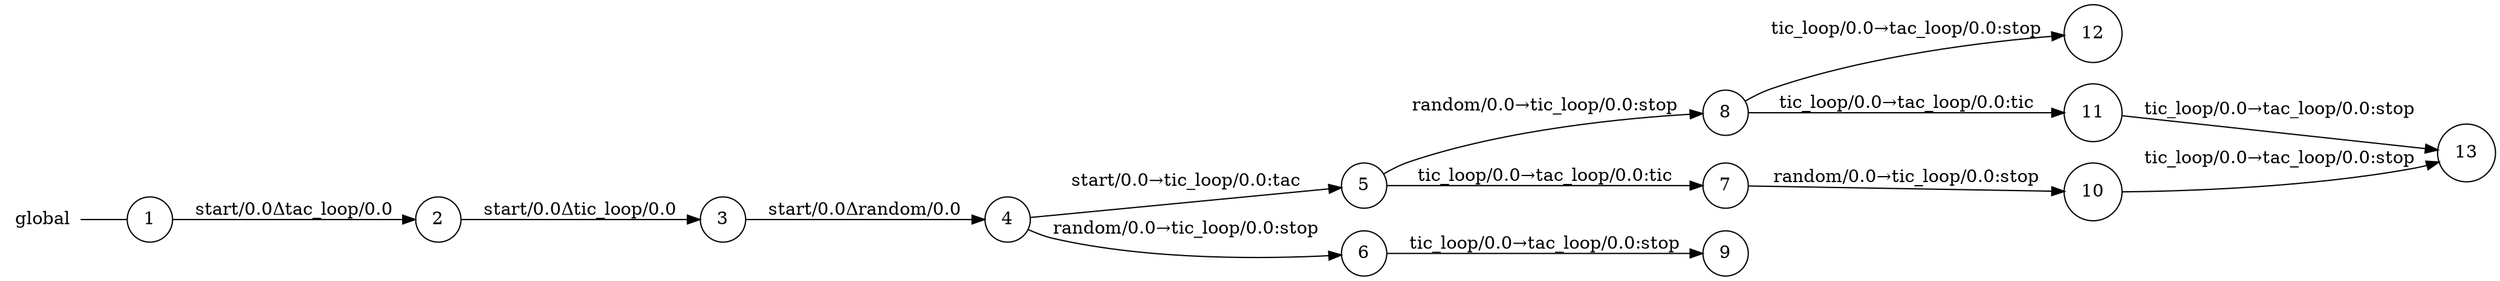 digraph global {
	rankdir="LR";
	n_0 [label="global", shape="plaintext"];
	n_1 [id="5", shape=circle, label="5"];
	n_2 [id="12", shape=circle, label="12"];
	n_3 [id="11", shape=circle, label="11"];
	n_4 [id="6", shape=circle, label="6"];
	n_5 [id="13", shape=circle, label="13"];
	n_6 [id="10", shape=circle, label="10"];
	n_7 [id="1", shape=circle, label="1"];
	n_0 -> n_7 [arrowhead=none];
	n_8 [id="9", shape=circle, label="9"];
	n_9 [id="2", shape=circle, label="2"];
	n_10 [id="8", shape=circle, label="8"];
	n_11 [id="4", shape=circle, label="4"];
	n_12 [id="7", shape=circle, label="7"];
	n_13 [id="3", shape=circle, label="3"];

	n_11 -> n_1 [id="[$e|3]", label="start/0.0→tic_loop/0.0:tac"];
	n_6 -> n_5 [id="[$e|11]", label="tic_loop/0.0→tac_loop/0.0:stop"];
	n_3 -> n_5 [id="[$e|12]", label="tic_loop/0.0→tac_loop/0.0:stop"];
	n_12 -> n_6 [id="[$e|8]", label="random/0.0→tic_loop/0.0:stop"];
	n_9 -> n_13 [id="[$e|1]", label="start/0.0Δtic_loop/0.0"];
	n_1 -> n_10 [id="[$e|6]", label="random/0.0→tic_loop/0.0:stop"];
	n_11 -> n_4 [id="[$e|4]", label="random/0.0→tic_loop/0.0:stop"];
	n_4 -> n_8 [id="[$e|7]", label="tic_loop/0.0→tac_loop/0.0:stop"];
	n_13 -> n_11 [id="[$e|2]", label="start/0.0Δrandom/0.0"];
	n_1 -> n_12 [id="[$e|5]", label="tic_loop/0.0→tac_loop/0.0:tic"];
	n_7 -> n_9 [id="[$e|0]", label="start/0.0Δtac_loop/0.0"];
	n_10 -> n_3 [id="[$e|9]", label="tic_loop/0.0→tac_loop/0.0:tic"];
	n_10 -> n_2 [id="[$e|10]", label="tic_loop/0.0→tac_loop/0.0:stop"];
}
